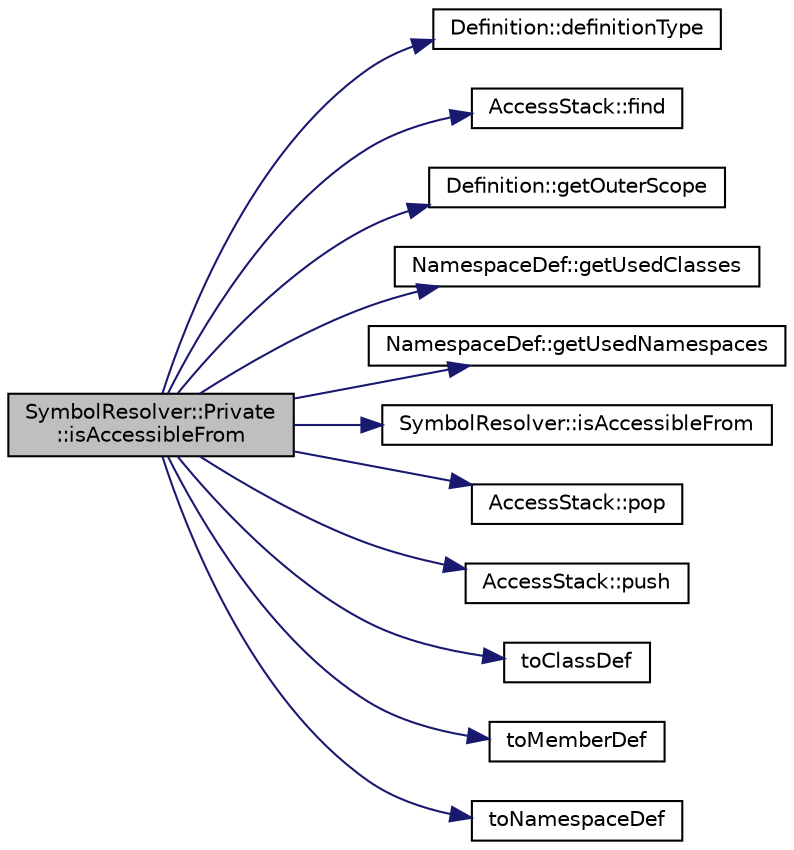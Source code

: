 digraph "SymbolResolver::Private::isAccessibleFrom"
{
 // LATEX_PDF_SIZE
  edge [fontname="Helvetica",fontsize="10",labelfontname="Helvetica",labelfontsize="10"];
  node [fontname="Helvetica",fontsize="10",shape=record];
  rankdir="LR";
  Node1 [label="SymbolResolver::Private\l::isAccessibleFrom",height=0.2,width=0.4,color="black", fillcolor="grey75", style="filled", fontcolor="black",tooltip=" "];
  Node1 -> Node2 [color="midnightblue",fontsize="10",style="solid",fontname="Helvetica"];
  Node2 [label="Definition::definitionType",height=0.2,width=0.4,color="black", fillcolor="white", style="filled",URL="$classDefinition.html#a526c39074637d4b17a3f67df56d961ff",tooltip=" "];
  Node1 -> Node3 [color="midnightblue",fontsize="10",style="solid",fontname="Helvetica"];
  Node3 [label="AccessStack::find",height=0.2,width=0.4,color="black", fillcolor="white", style="filled",URL="$classAccessStack.html#a9d144e56b75159f1bba48c299fb0a1ee",tooltip=" "];
  Node1 -> Node4 [color="midnightblue",fontsize="10",style="solid",fontname="Helvetica"];
  Node4 [label="Definition::getOuterScope",height=0.2,width=0.4,color="black", fillcolor="white", style="filled",URL="$classDefinition.html#acabf5ee4ca8de43bbcc5cd5736f150e5",tooltip=" "];
  Node1 -> Node5 [color="midnightblue",fontsize="10",style="solid",fontname="Helvetica"];
  Node5 [label="NamespaceDef::getUsedClasses",height=0.2,width=0.4,color="black", fillcolor="white", style="filled",URL="$classNamespaceDef.html#a0b27bce340602d2097741b98ebb5c107",tooltip=" "];
  Node1 -> Node6 [color="midnightblue",fontsize="10",style="solid",fontname="Helvetica"];
  Node6 [label="NamespaceDef::getUsedNamespaces",height=0.2,width=0.4,color="black", fillcolor="white", style="filled",URL="$classNamespaceDef.html#a9cffa2d64a6921276ab331aa7949702f",tooltip=" "];
  Node1 -> Node7 [color="midnightblue",fontsize="10",style="solid",fontname="Helvetica"];
  Node7 [label="SymbolResolver::isAccessibleFrom",height=0.2,width=0.4,color="black", fillcolor="white", style="filled",URL="$classSymbolResolver.html#a2d50ab34b5f003b3ee4c1283a414eca0",tooltip=" "];
  Node1 -> Node8 [color="midnightblue",fontsize="10",style="solid",fontname="Helvetica"];
  Node8 [label="AccessStack::pop",height=0.2,width=0.4,color="black", fillcolor="white", style="filled",URL="$classAccessStack.html#a3cd93006259acc5edf0cad527c3935bb",tooltip=" "];
  Node1 -> Node9 [color="midnightblue",fontsize="10",style="solid",fontname="Helvetica"];
  Node9 [label="AccessStack::push",height=0.2,width=0.4,color="black", fillcolor="white", style="filled",URL="$classAccessStack.html#aa6044b906f049112dc68aff47e91d4a7",tooltip=" "];
  Node1 -> Node10 [color="midnightblue",fontsize="10",style="solid",fontname="Helvetica"];
  Node10 [label="toClassDef",height=0.2,width=0.4,color="black", fillcolor="white", style="filled",URL="$classdef_8cpp.html#ac7e9d22a4c24e745c1ab16d0af527da2",tooltip=" "];
  Node1 -> Node11 [color="midnightblue",fontsize="10",style="solid",fontname="Helvetica"];
  Node11 [label="toMemberDef",height=0.2,width=0.4,color="black", fillcolor="white", style="filled",URL="$memberdef_8cpp.html#af5b90e1ee6115fc2c7c6ce672c3dd157",tooltip=" "];
  Node1 -> Node12 [color="midnightblue",fontsize="10",style="solid",fontname="Helvetica"];
  Node12 [label="toNamespaceDef",height=0.2,width=0.4,color="black", fillcolor="white", style="filled",URL="$namespacedef_8cpp.html#ae303e4de18684cb3d0c72d936cc0654f",tooltip=" "];
}
